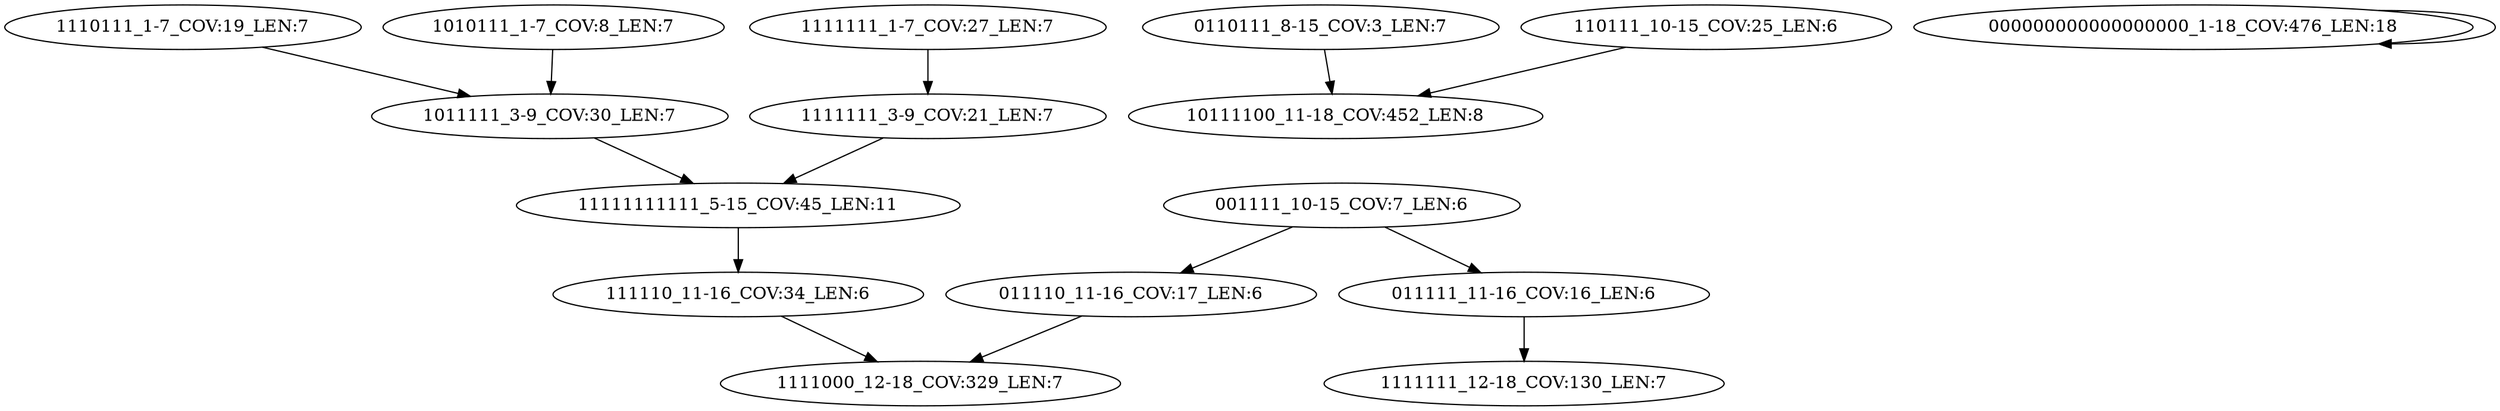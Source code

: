 digraph G {
    "011110_11-16_COV:17_LEN:6" -> "1111000_12-18_COV:329_LEN:7";
    "11111111111_5-15_COV:45_LEN:11" -> "111110_11-16_COV:34_LEN:6";
    "111110_11-16_COV:34_LEN:6" -> "1111000_12-18_COV:329_LEN:7";
    "1110111_1-7_COV:19_LEN:7" -> "1011111_3-9_COV:30_LEN:7";
    "0110111_8-15_COV:3_LEN:7" -> "10111100_11-18_COV:452_LEN:8";
    "011111_11-16_COV:16_LEN:6" -> "1111111_12-18_COV:130_LEN:7";
    "110111_10-15_COV:25_LEN:6" -> "10111100_11-18_COV:452_LEN:8";
    "1010111_1-7_COV:8_LEN:7" -> "1011111_3-9_COV:30_LEN:7";
    "001111_10-15_COV:7_LEN:6" -> "011110_11-16_COV:17_LEN:6";
    "001111_10-15_COV:7_LEN:6" -> "011111_11-16_COV:16_LEN:6";
    "1111111_3-9_COV:21_LEN:7" -> "11111111111_5-15_COV:45_LEN:11";
    "1011111_3-9_COV:30_LEN:7" -> "11111111111_5-15_COV:45_LEN:11";
    "000000000000000000_1-18_COV:476_LEN:18" -> "000000000000000000_1-18_COV:476_LEN:18";
    "1111111_1-7_COV:27_LEN:7" -> "1111111_3-9_COV:21_LEN:7";
}
